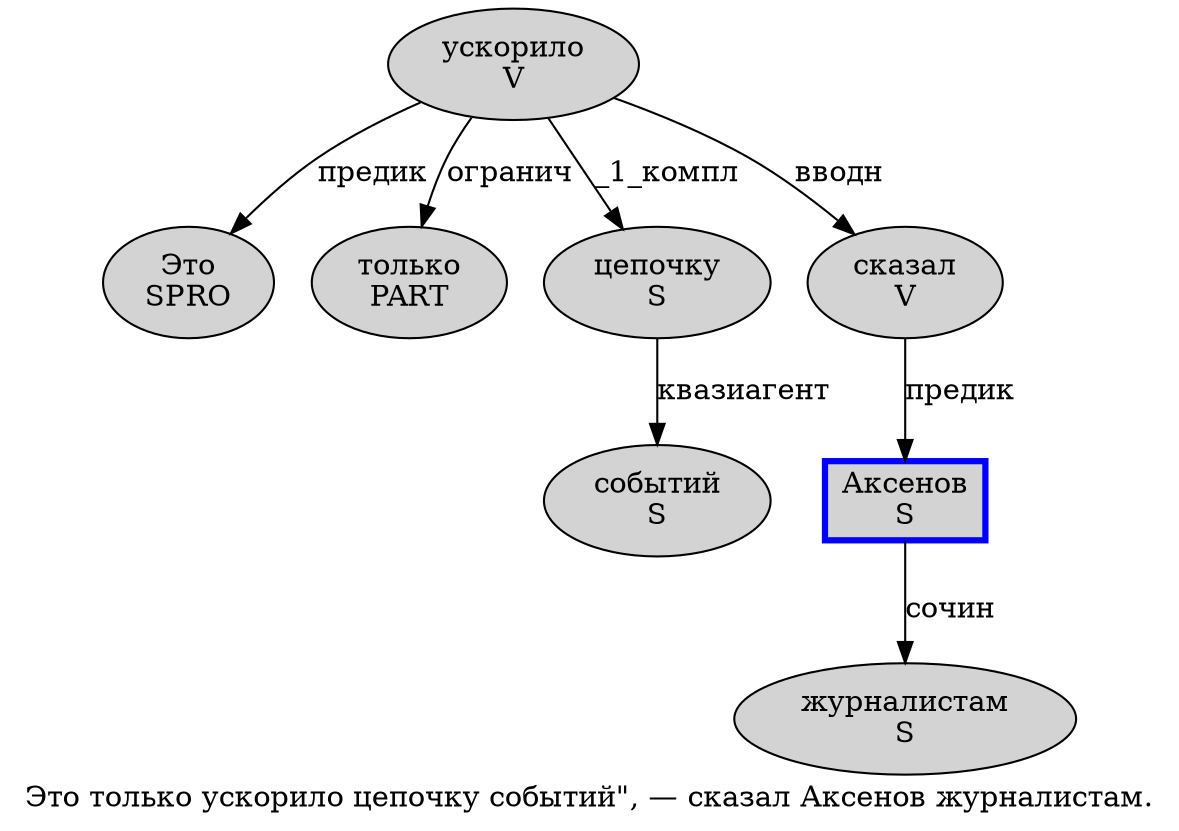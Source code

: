 digraph SENTENCE_170 {
	graph [label="Это только ускорило цепочку событий\", — сказал Аксенов журналистам."]
	node [style=filled]
		0 [label="Это
SPRO" color="" fillcolor=lightgray penwidth=1 shape=ellipse]
		1 [label="только
PART" color="" fillcolor=lightgray penwidth=1 shape=ellipse]
		2 [label="ускорило
V" color="" fillcolor=lightgray penwidth=1 shape=ellipse]
		3 [label="цепочку
S" color="" fillcolor=lightgray penwidth=1 shape=ellipse]
		4 [label="событий
S" color="" fillcolor=lightgray penwidth=1 shape=ellipse]
		8 [label="сказал
V" color="" fillcolor=lightgray penwidth=1 shape=ellipse]
		9 [label="Аксенов
S" color=blue fillcolor=lightgray penwidth=3 shape=box]
		10 [label="журналистам
S" color="" fillcolor=lightgray penwidth=1 shape=ellipse]
			9 -> 10 [label="сочин"]
			8 -> 9 [label="предик"]
			2 -> 0 [label="предик"]
			2 -> 1 [label="огранич"]
			2 -> 3 [label="_1_компл"]
			2 -> 8 [label="вводн"]
			3 -> 4 [label="квазиагент"]
}